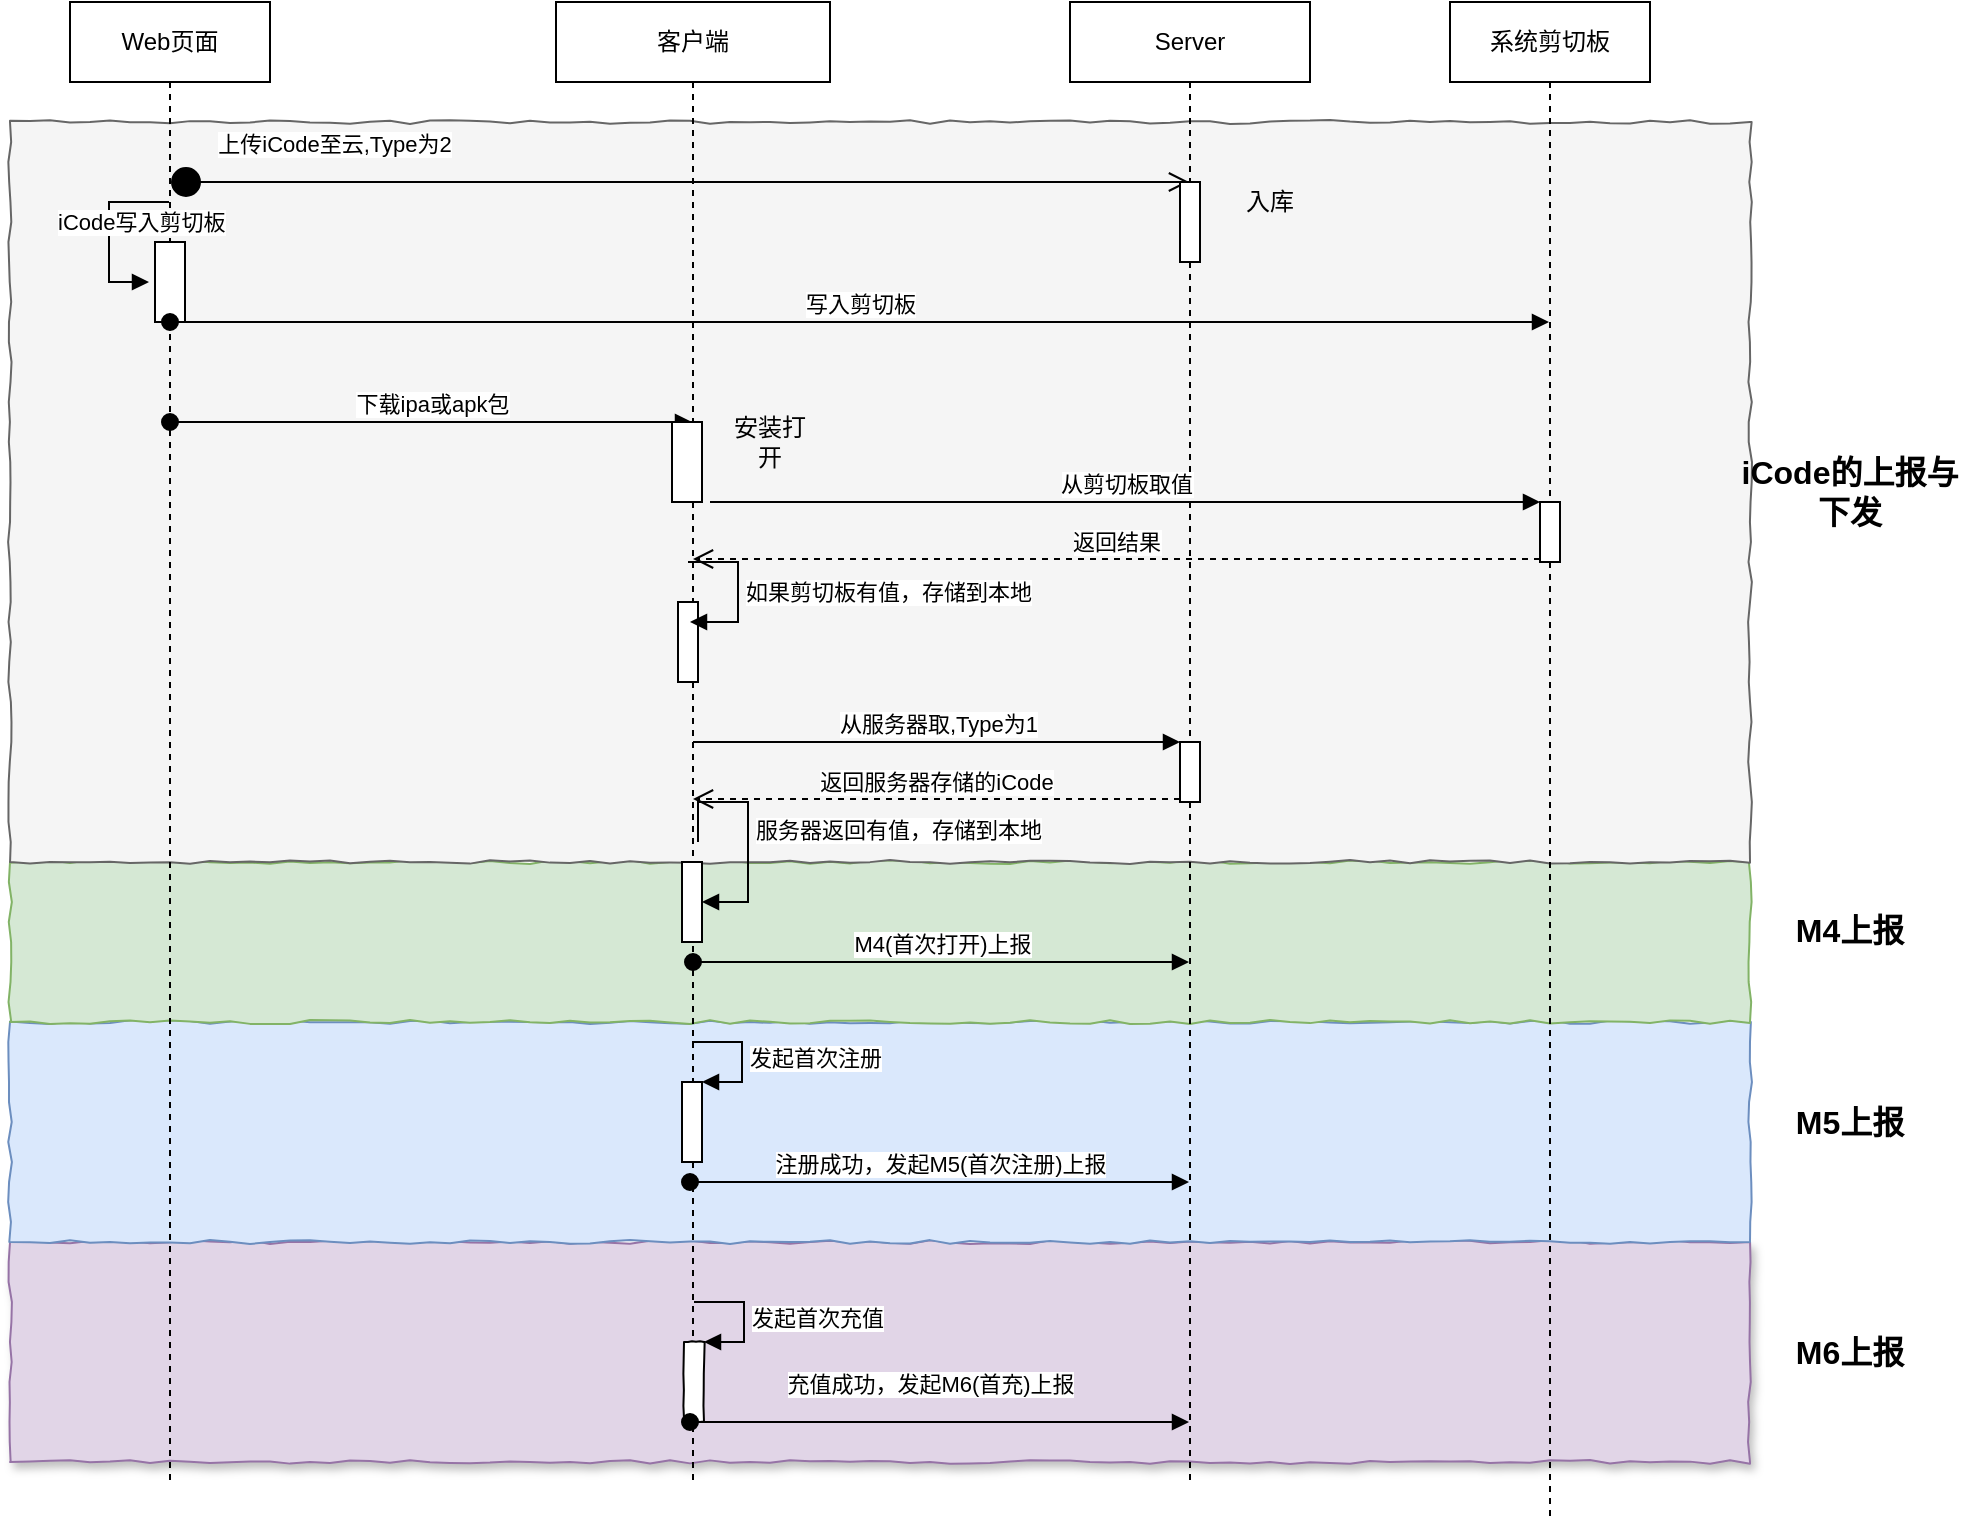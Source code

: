 <mxfile version="10.7.7" type="github"><diagram id="KuDxBfszrxAnam2XZdTy" name="Page-1"><mxGraphModel dx="1394" dy="764" grid="1" gridSize="10" guides="1" tooltips="1" connect="1" arrows="1" fold="1" page="1" pageScale="1" pageWidth="827" pageHeight="1169" math="0" shadow="0"><root><mxCell id="0"/><mxCell id="1" parent="0"/><mxCell id="Xbw5VLq4ikStmexM9F53-58" value="" style="rounded=0;whiteSpace=wrap;html=1;shadow=1;comic=1;fillColor=#e1d5e7;strokeColor=#9673a6;" vertex="1" parent="1"><mxGeometry x="90" y="720" width="870" height="110" as="geometry"/></mxCell><mxCell id="Xbw5VLq4ikStmexM9F53-48" value="" style="rounded=0;whiteSpace=wrap;html=1;shadow=0;comic=1;fillColor=#dae8fc;strokeColor=#6c8ebf;" vertex="1" parent="1"><mxGeometry x="90" y="610" width="870" height="110" as="geometry"/></mxCell><mxCell id="Xbw5VLq4ikStmexM9F53-46" value="" style="rounded=0;whiteSpace=wrap;html=1;fillColor=#d5e8d4;shadow=0;strokeColor=#82b366;comic=1;" vertex="1" parent="1"><mxGeometry x="90" y="530" width="870" height="80" as="geometry"/></mxCell><mxCell id="Xbw5VLq4ikStmexM9F53-39" value="" style="rounded=0;whiteSpace=wrap;html=1;fillColor=#f5f5f5;strokeColor=#666666;fontColor=#333333;comic=1;shadow=0;" vertex="1" parent="1"><mxGeometry x="90" y="160" width="870" height="370" as="geometry"/></mxCell><mxCell id="Xbw5VLq4ikStmexM9F53-1" value="Web页面" style="shape=umlLifeline;perimeter=lifelinePerimeter;whiteSpace=wrap;html=1;container=1;collapsible=0;recursiveResize=0;outlineConnect=0;" vertex="1" parent="1"><mxGeometry x="120" y="100" width="100" height="740" as="geometry"/></mxCell><mxCell id="Xbw5VLq4ikStmexM9F53-12" value="上传iCode至云,Type为2" style="html=1;verticalAlign=bottom;startArrow=circle;startFill=1;endArrow=open;startSize=6;endSize=8;" edge="1" parent="Xbw5VLq4ikStmexM9F53-1" target="Xbw5VLq4ikStmexM9F53-2"><mxGeometry x="-0.68" y="10" width="80" relative="1" as="geometry"><mxPoint x="50" y="90" as="sourcePoint"/><mxPoint x="130" y="90" as="targetPoint"/><mxPoint as="offset"/></mxGeometry></mxCell><mxCell id="Xbw5VLq4ikStmexM9F53-18" value="iCode写入剪切板" style="edgeStyle=orthogonalEdgeStyle;html=1;align=left;spacingLeft=2;endArrow=block;rounded=0;" edge="1" parent="Xbw5VLq4ikStmexM9F53-1"><mxGeometry x="-0.333" y="32" relative="1" as="geometry"><mxPoint x="49.5" y="100" as="sourcePoint"/><Array as="points"><mxPoint x="19.5" y="100"/><mxPoint x="19.5" y="140"/></Array><mxPoint x="39.5" y="140" as="targetPoint"/><mxPoint x="-62" y="10" as="offset"/></mxGeometry></mxCell><mxCell id="Xbw5VLq4ikStmexM9F53-19" value="" style="html=1;points=[];perimeter=orthogonalPerimeter;" vertex="1" parent="Xbw5VLq4ikStmexM9F53-1"><mxGeometry x="42.5" y="120" width="15" height="40" as="geometry"/></mxCell><mxCell id="Xbw5VLq4ikStmexM9F53-20" value="下载ipa或apk包" style="html=1;verticalAlign=bottom;startArrow=oval;startFill=1;endArrow=block;startSize=8;" edge="1" parent="Xbw5VLq4ikStmexM9F53-1" target="Xbw5VLq4ikStmexM9F53-3"><mxGeometry width="60" relative="1" as="geometry"><mxPoint x="50" y="210" as="sourcePoint"/><mxPoint x="110" y="210" as="targetPoint"/></mxGeometry></mxCell><mxCell id="Xbw5VLq4ikStmexM9F53-27" value="写入剪切板" style="html=1;verticalAlign=bottom;startArrow=oval;startFill=1;endArrow=block;startSize=8;" edge="1" parent="Xbw5VLq4ikStmexM9F53-1" target="Xbw5VLq4ikStmexM9F53-26"><mxGeometry width="60" relative="1" as="geometry"><mxPoint x="50" y="160" as="sourcePoint"/><mxPoint x="110" y="160" as="targetPoint"/></mxGeometry></mxCell><mxCell id="Xbw5VLq4ikStmexM9F53-2" value="Server" style="shape=umlLifeline;perimeter=lifelinePerimeter;whiteSpace=wrap;html=1;container=1;collapsible=0;recursiveResize=0;outlineConnect=0;" vertex="1" parent="1"><mxGeometry x="620" y="100" width="120" height="740" as="geometry"/></mxCell><mxCell id="Xbw5VLq4ikStmexM9F53-14" value="" style="html=1;points=[];perimeter=orthogonalPerimeter;direction=west;" vertex="1" parent="Xbw5VLq4ikStmexM9F53-2"><mxGeometry x="55" y="90" width="10" height="40" as="geometry"/></mxCell><mxCell id="Xbw5VLq4ikStmexM9F53-17" value="入库" style="text;html=1;strokeColor=none;fillColor=none;align=center;verticalAlign=middle;whiteSpace=wrap;rounded=0;" vertex="1" parent="Xbw5VLq4ikStmexM9F53-2"><mxGeometry x="80" y="90" width="40" height="20" as="geometry"/></mxCell><mxCell id="Xbw5VLq4ikStmexM9F53-34" value="" style="html=1;points=[];perimeter=orthogonalPerimeter;" vertex="1" parent="Xbw5VLq4ikStmexM9F53-2"><mxGeometry x="55" y="370" width="10" height="30" as="geometry"/></mxCell><mxCell id="Xbw5VLq4ikStmexM9F53-3" value="客户端" style="shape=umlLifeline;perimeter=lifelinePerimeter;whiteSpace=wrap;html=1;container=1;collapsible=0;recursiveResize=0;outlineConnect=0;" vertex="1" parent="1"><mxGeometry x="363" y="100" width="137" height="740" as="geometry"/></mxCell><mxCell id="Xbw5VLq4ikStmexM9F53-24" value="安装打开" style="text;html=1;strokeColor=none;fillColor=none;align=center;verticalAlign=middle;whiteSpace=wrap;rounded=0;" vertex="1" parent="Xbw5VLq4ikStmexM9F53-3"><mxGeometry x="87" y="210" width="40" height="20" as="geometry"/></mxCell><mxCell id="Xbw5VLq4ikStmexM9F53-21" value="" style="html=1;points=[];perimeter=orthogonalPerimeter;" vertex="1" parent="Xbw5VLq4ikStmexM9F53-3"><mxGeometry x="58" y="210" width="15" height="40" as="geometry"/></mxCell><mxCell id="Xbw5VLq4ikStmexM9F53-32" value="" style="html=1;points=[];perimeter=orthogonalPerimeter;" vertex="1" parent="Xbw5VLq4ikStmexM9F53-3"><mxGeometry x="61" y="300" width="10" height="40" as="geometry"/></mxCell><mxCell id="Xbw5VLq4ikStmexM9F53-33" value="如果剪切板有值，存储到本地" style="edgeStyle=orthogonalEdgeStyle;html=1;align=left;spacingLeft=2;endArrow=block;rounded=0;entryX=0.6;entryY=0.25;entryDx=0;entryDy=0;entryPerimeter=0;" edge="1" target="Xbw5VLq4ikStmexM9F53-32" parent="Xbw5VLq4ikStmexM9F53-3"><mxGeometry relative="1" as="geometry"><mxPoint x="66" y="280" as="sourcePoint"/><Array as="points"><mxPoint x="91" y="280"/><mxPoint x="91" y="310"/></Array><mxPoint x="77" y="310" as="targetPoint"/></mxGeometry></mxCell><mxCell id="Xbw5VLq4ikStmexM9F53-37" value="" style="html=1;points=[];perimeter=orthogonalPerimeter;" vertex="1" parent="Xbw5VLq4ikStmexM9F53-3"><mxGeometry x="63" y="430" width="10" height="40" as="geometry"/></mxCell><mxCell id="Xbw5VLq4ikStmexM9F53-38" value="服务器返回有值，存储到本地" style="edgeStyle=orthogonalEdgeStyle;html=1;align=left;spacingLeft=2;endArrow=block;rounded=0;" edge="1" parent="Xbw5VLq4ikStmexM9F53-3"><mxGeometry relative="1" as="geometry"><mxPoint x="71" y="420" as="sourcePoint"/><Array as="points"><mxPoint x="71" y="400"/><mxPoint x="96" y="400"/><mxPoint x="96" y="450"/><mxPoint x="73" y="450"/></Array><mxPoint x="73" y="450" as="targetPoint"/></mxGeometry></mxCell><mxCell id="Xbw5VLq4ikStmexM9F53-42" value="" style="html=1;points=[];perimeter=orthogonalPerimeter;fillColor=#FFFFFF;" vertex="1" parent="Xbw5VLq4ikStmexM9F53-3"><mxGeometry x="63" y="540" width="10" height="40" as="geometry"/></mxCell><mxCell id="Xbw5VLq4ikStmexM9F53-43" value="发起首次注册" style="edgeStyle=orthogonalEdgeStyle;html=1;align=left;spacingLeft=2;endArrow=block;rounded=0;entryX=1;entryY=0;" edge="1" target="Xbw5VLq4ikStmexM9F53-42" parent="Xbw5VLq4ikStmexM9F53-3"><mxGeometry relative="1" as="geometry"><mxPoint x="68" y="520" as="sourcePoint"/><Array as="points"><mxPoint x="93" y="520"/></Array></mxGeometry></mxCell><mxCell id="Xbw5VLq4ikStmexM9F53-44" value="注册成功，发起M5(首次注册)上报" style="html=1;verticalAlign=bottom;startArrow=oval;startFill=1;endArrow=block;startSize=8;" edge="1" parent="Xbw5VLq4ikStmexM9F53-3" target="Xbw5VLq4ikStmexM9F53-2"><mxGeometry width="60" relative="1" as="geometry"><mxPoint x="67" y="590" as="sourcePoint"/><mxPoint x="127" y="590" as="targetPoint"/></mxGeometry></mxCell><mxCell id="Xbw5VLq4ikStmexM9F53-55" value="" style="html=1;points=[];perimeter=orthogonalPerimeter;rounded=0;shadow=0;comic=1;fillColor=#FFFFFF;" vertex="1" parent="Xbw5VLq4ikStmexM9F53-3"><mxGeometry x="64" y="670" width="10" height="40" as="geometry"/></mxCell><mxCell id="Xbw5VLq4ikStmexM9F53-56" value="发起首次充值" style="edgeStyle=orthogonalEdgeStyle;html=1;align=left;spacingLeft=2;endArrow=block;rounded=0;entryX=1;entryY=0;" edge="1" target="Xbw5VLq4ikStmexM9F53-55" parent="Xbw5VLq4ikStmexM9F53-3"><mxGeometry relative="1" as="geometry"><mxPoint x="69" y="650" as="sourcePoint"/><Array as="points"><mxPoint x="94" y="650"/></Array></mxGeometry></mxCell><mxCell id="Xbw5VLq4ikStmexM9F53-57" value="充值成功，发起M6(首充)上报" style="html=1;verticalAlign=bottom;startArrow=oval;startFill=1;endArrow=block;startSize=8;" edge="1" parent="Xbw5VLq4ikStmexM9F53-3" target="Xbw5VLq4ikStmexM9F53-2"><mxGeometry x="-0.038" y="10" width="60" relative="1" as="geometry"><mxPoint x="67" y="710" as="sourcePoint"/><mxPoint x="127" y="710" as="targetPoint"/><mxPoint as="offset"/></mxGeometry></mxCell><mxCell id="Xbw5VLq4ikStmexM9F53-26" value="系统剪切板" style="shape=umlLifeline;perimeter=lifelinePerimeter;whiteSpace=wrap;html=1;container=1;collapsible=0;recursiveResize=0;outlineConnect=0;" vertex="1" parent="1"><mxGeometry x="810" y="100" width="100" height="760" as="geometry"/></mxCell><mxCell id="Xbw5VLq4ikStmexM9F53-29" value="" style="html=1;points=[];perimeter=orthogonalPerimeter;" vertex="1" parent="Xbw5VLq4ikStmexM9F53-26"><mxGeometry x="45" y="250" width="10" height="30" as="geometry"/></mxCell><mxCell id="Xbw5VLq4ikStmexM9F53-30" value="从剪切板取值" style="html=1;verticalAlign=bottom;endArrow=block;entryX=0;entryY=0;exitX=1.267;exitY=1;exitDx=0;exitDy=0;exitPerimeter=0;" edge="1" target="Xbw5VLq4ikStmexM9F53-29" parent="1" source="Xbw5VLq4ikStmexM9F53-21"><mxGeometry relative="1" as="geometry"><mxPoint x="785" y="350" as="sourcePoint"/></mxGeometry></mxCell><mxCell id="Xbw5VLq4ikStmexM9F53-31" value="返回结果" style="html=1;verticalAlign=bottom;endArrow=open;dashed=1;endSize=8;exitX=0;exitY=0.95;" edge="1" source="Xbw5VLq4ikStmexM9F53-29" parent="1" target="Xbw5VLq4ikStmexM9F53-3"><mxGeometry relative="1" as="geometry"><mxPoint x="785" y="426" as="targetPoint"/></mxGeometry></mxCell><mxCell id="Xbw5VLq4ikStmexM9F53-35" value="从服务器取,Type为1" style="html=1;verticalAlign=bottom;endArrow=block;entryX=0;entryY=0;" edge="1" target="Xbw5VLq4ikStmexM9F53-34" parent="1" source="Xbw5VLq4ikStmexM9F53-3"><mxGeometry relative="1" as="geometry"><mxPoint x="605" y="440" as="sourcePoint"/></mxGeometry></mxCell><mxCell id="Xbw5VLq4ikStmexM9F53-36" value="返回服务器存储的iCode" style="html=1;verticalAlign=bottom;endArrow=open;dashed=1;endSize=8;exitX=0;exitY=0.95;" edge="1" source="Xbw5VLq4ikStmexM9F53-34" parent="1" target="Xbw5VLq4ikStmexM9F53-3"><mxGeometry relative="1" as="geometry"><mxPoint x="605" y="516" as="targetPoint"/></mxGeometry></mxCell><mxCell id="Xbw5VLq4ikStmexM9F53-40" value="&lt;b&gt;&lt;font style=&quot;font-size: 16px&quot;&gt;iCode的上报与下发&lt;/font&gt;&lt;/b&gt;" style="text;html=1;strokeColor=none;fillColor=none;align=center;verticalAlign=middle;whiteSpace=wrap;rounded=0;" vertex="1" parent="1"><mxGeometry x="950" y="325" width="120" height="40" as="geometry"/></mxCell><mxCell id="Xbw5VLq4ikStmexM9F53-41" value="M4(首次打开)上报" style="html=1;verticalAlign=bottom;startArrow=oval;startFill=1;endArrow=block;startSize=8;" edge="1" parent="1" source="Xbw5VLq4ikStmexM9F53-3" target="Xbw5VLq4ikStmexM9F53-2"><mxGeometry width="60" relative="1" as="geometry"><mxPoint x="440" y="570" as="sourcePoint"/><mxPoint x="500" y="570" as="targetPoint"/><Array as="points"><mxPoint x="620" y="580"/></Array></mxGeometry></mxCell><mxCell id="Xbw5VLq4ikStmexM9F53-47" value="&lt;b&gt;&lt;font style=&quot;font-size: 16px&quot;&gt;M4上报&lt;/font&gt;&lt;/b&gt;" style="text;html=1;strokeColor=none;fillColor=none;align=center;verticalAlign=middle;whiteSpace=wrap;rounded=0;" vertex="1" parent="1"><mxGeometry x="950" y="544" width="120" height="40" as="geometry"/></mxCell><mxCell id="Xbw5VLq4ikStmexM9F53-50" value="&lt;b&gt;&lt;font style=&quot;font-size: 16px&quot;&gt;M5上报&lt;/font&gt;&lt;/b&gt;" style="text;html=1;strokeColor=none;fillColor=none;align=center;verticalAlign=middle;whiteSpace=wrap;rounded=0;" vertex="1" parent="1"><mxGeometry x="950" y="640" width="120" height="40" as="geometry"/></mxCell><mxCell id="Xbw5VLq4ikStmexM9F53-59" value="&lt;b&gt;&lt;font style=&quot;font-size: 16px&quot;&gt;M6上报&lt;/font&gt;&lt;/b&gt;" style="text;html=1;strokeColor=none;fillColor=none;align=center;verticalAlign=middle;whiteSpace=wrap;rounded=0;" vertex="1" parent="1"><mxGeometry x="950" y="755" width="120" height="40" as="geometry"/></mxCell></root></mxGraphModel></diagram></mxfile>